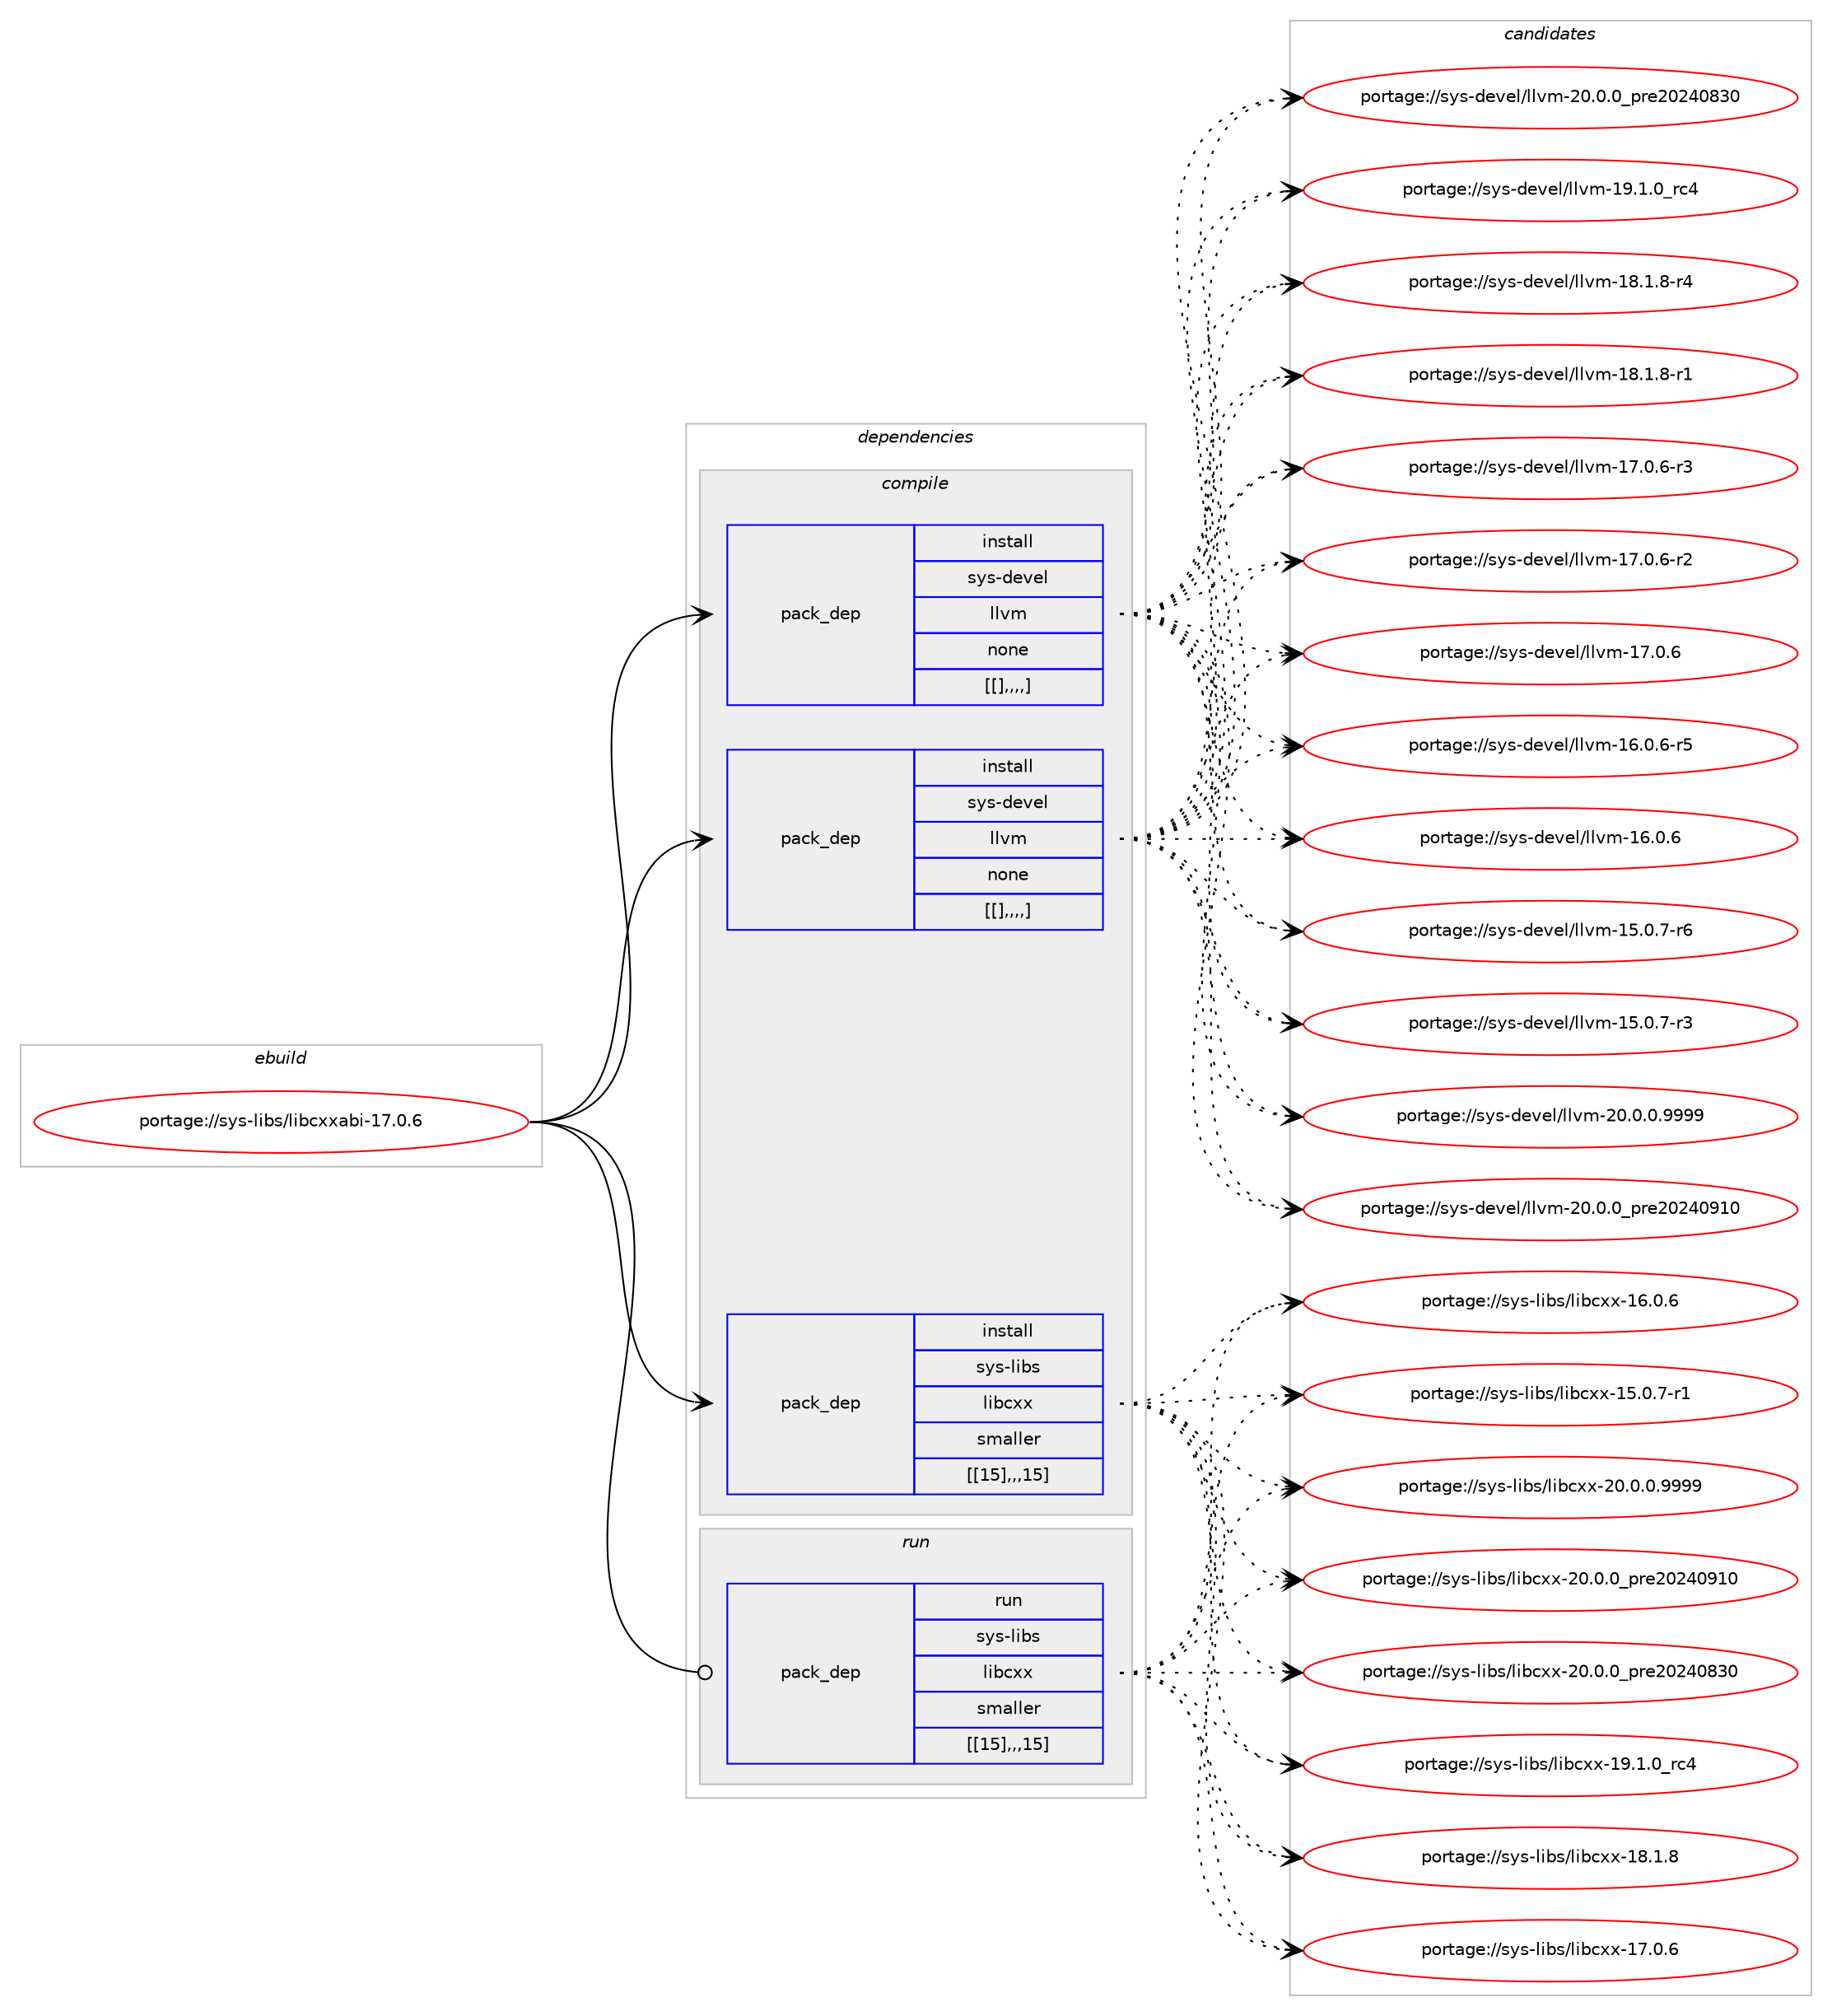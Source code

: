 digraph prolog {

# *************
# Graph options
# *************

newrank=true;
concentrate=true;
compound=true;
graph [rankdir=LR,fontname=Helvetica,fontsize=10,ranksep=1.5];#, ranksep=2.5, nodesep=0.2];
edge  [arrowhead=vee];
node  [fontname=Helvetica,fontsize=10];

# **********
# The ebuild
# **********

subgraph cluster_leftcol {
color=gray;
label=<<i>ebuild</i>>;
id [label="portage://sys-libs/libcxxabi-17.0.6", color=red, width=4, href="../sys-libs/libcxxabi-17.0.6.svg"];
}

# ****************
# The dependencies
# ****************

subgraph cluster_midcol {
color=gray;
label=<<i>dependencies</i>>;
subgraph cluster_compile {
fillcolor="#eeeeee";
style=filled;
label=<<i>compile</i>>;
subgraph pack333776 {
dependency459074 [label=<<TABLE BORDER="0" CELLBORDER="1" CELLSPACING="0" CELLPADDING="4" WIDTH="220"><TR><TD ROWSPAN="6" CELLPADDING="30">pack_dep</TD></TR><TR><TD WIDTH="110">install</TD></TR><TR><TD>sys-devel</TD></TR><TR><TD>llvm</TD></TR><TR><TD>none</TD></TR><TR><TD>[[],,,,]</TD></TR></TABLE>>, shape=none, color=blue];
}
id:e -> dependency459074:w [weight=20,style="solid",arrowhead="vee"];
subgraph pack333777 {
dependency459075 [label=<<TABLE BORDER="0" CELLBORDER="1" CELLSPACING="0" CELLPADDING="4" WIDTH="220"><TR><TD ROWSPAN="6" CELLPADDING="30">pack_dep</TD></TR><TR><TD WIDTH="110">install</TD></TR><TR><TD>sys-devel</TD></TR><TR><TD>llvm</TD></TR><TR><TD>none</TD></TR><TR><TD>[[],,,,]</TD></TR></TABLE>>, shape=none, color=blue];
}
id:e -> dependency459075:w [weight=20,style="solid",arrowhead="vee"];
subgraph pack333778 {
dependency459076 [label=<<TABLE BORDER="0" CELLBORDER="1" CELLSPACING="0" CELLPADDING="4" WIDTH="220"><TR><TD ROWSPAN="6" CELLPADDING="30">pack_dep</TD></TR><TR><TD WIDTH="110">install</TD></TR><TR><TD>sys-libs</TD></TR><TR><TD>libcxx</TD></TR><TR><TD>smaller</TD></TR><TR><TD>[[15],,,15]</TD></TR></TABLE>>, shape=none, color=blue];
}
id:e -> dependency459076:w [weight=20,style="solid",arrowhead="vee"];
}
subgraph cluster_compileandrun {
fillcolor="#eeeeee";
style=filled;
label=<<i>compile and run</i>>;
}
subgraph cluster_run {
fillcolor="#eeeeee";
style=filled;
label=<<i>run</i>>;
subgraph pack333779 {
dependency459077 [label=<<TABLE BORDER="0" CELLBORDER="1" CELLSPACING="0" CELLPADDING="4" WIDTH="220"><TR><TD ROWSPAN="6" CELLPADDING="30">pack_dep</TD></TR><TR><TD WIDTH="110">run</TD></TR><TR><TD>sys-libs</TD></TR><TR><TD>libcxx</TD></TR><TR><TD>smaller</TD></TR><TR><TD>[[15],,,15]</TD></TR></TABLE>>, shape=none, color=blue];
}
id:e -> dependency459077:w [weight=20,style="solid",arrowhead="odot"];
}
}

# **************
# The candidates
# **************

subgraph cluster_choices {
rank=same;
color=gray;
label=<<i>candidates</i>>;

subgraph choice333776 {
color=black;
nodesep=1;
choice1151211154510010111810110847108108118109455048464846484657575757 [label="portage://sys-devel/llvm-20.0.0.9999", color=red, width=4,href="../sys-devel/llvm-20.0.0.9999.svg"];
choice115121115451001011181011084710810811810945504846484648951121141015048505248574948 [label="portage://sys-devel/llvm-20.0.0_pre20240910", color=red, width=4,href="../sys-devel/llvm-20.0.0_pre20240910.svg"];
choice115121115451001011181011084710810811810945504846484648951121141015048505248565148 [label="portage://sys-devel/llvm-20.0.0_pre20240830", color=red, width=4,href="../sys-devel/llvm-20.0.0_pre20240830.svg"];
choice115121115451001011181011084710810811810945495746494648951149952 [label="portage://sys-devel/llvm-19.1.0_rc4", color=red, width=4,href="../sys-devel/llvm-19.1.0_rc4.svg"];
choice1151211154510010111810110847108108118109454956464946564511452 [label="portage://sys-devel/llvm-18.1.8-r4", color=red, width=4,href="../sys-devel/llvm-18.1.8-r4.svg"];
choice1151211154510010111810110847108108118109454956464946564511449 [label="portage://sys-devel/llvm-18.1.8-r1", color=red, width=4,href="../sys-devel/llvm-18.1.8-r1.svg"];
choice1151211154510010111810110847108108118109454955464846544511451 [label="portage://sys-devel/llvm-17.0.6-r3", color=red, width=4,href="../sys-devel/llvm-17.0.6-r3.svg"];
choice1151211154510010111810110847108108118109454955464846544511450 [label="portage://sys-devel/llvm-17.0.6-r2", color=red, width=4,href="../sys-devel/llvm-17.0.6-r2.svg"];
choice115121115451001011181011084710810811810945495546484654 [label="portage://sys-devel/llvm-17.0.6", color=red, width=4,href="../sys-devel/llvm-17.0.6.svg"];
choice1151211154510010111810110847108108118109454954464846544511453 [label="portage://sys-devel/llvm-16.0.6-r5", color=red, width=4,href="../sys-devel/llvm-16.0.6-r5.svg"];
choice115121115451001011181011084710810811810945495446484654 [label="portage://sys-devel/llvm-16.0.6", color=red, width=4,href="../sys-devel/llvm-16.0.6.svg"];
choice1151211154510010111810110847108108118109454953464846554511454 [label="portage://sys-devel/llvm-15.0.7-r6", color=red, width=4,href="../sys-devel/llvm-15.0.7-r6.svg"];
choice1151211154510010111810110847108108118109454953464846554511451 [label="portage://sys-devel/llvm-15.0.7-r3", color=red, width=4,href="../sys-devel/llvm-15.0.7-r3.svg"];
dependency459074:e -> choice1151211154510010111810110847108108118109455048464846484657575757:w [style=dotted,weight="100"];
dependency459074:e -> choice115121115451001011181011084710810811810945504846484648951121141015048505248574948:w [style=dotted,weight="100"];
dependency459074:e -> choice115121115451001011181011084710810811810945504846484648951121141015048505248565148:w [style=dotted,weight="100"];
dependency459074:e -> choice115121115451001011181011084710810811810945495746494648951149952:w [style=dotted,weight="100"];
dependency459074:e -> choice1151211154510010111810110847108108118109454956464946564511452:w [style=dotted,weight="100"];
dependency459074:e -> choice1151211154510010111810110847108108118109454956464946564511449:w [style=dotted,weight="100"];
dependency459074:e -> choice1151211154510010111810110847108108118109454955464846544511451:w [style=dotted,weight="100"];
dependency459074:e -> choice1151211154510010111810110847108108118109454955464846544511450:w [style=dotted,weight="100"];
dependency459074:e -> choice115121115451001011181011084710810811810945495546484654:w [style=dotted,weight="100"];
dependency459074:e -> choice1151211154510010111810110847108108118109454954464846544511453:w [style=dotted,weight="100"];
dependency459074:e -> choice115121115451001011181011084710810811810945495446484654:w [style=dotted,weight="100"];
dependency459074:e -> choice1151211154510010111810110847108108118109454953464846554511454:w [style=dotted,weight="100"];
dependency459074:e -> choice1151211154510010111810110847108108118109454953464846554511451:w [style=dotted,weight="100"];
}
subgraph choice333777 {
color=black;
nodesep=1;
choice1151211154510010111810110847108108118109455048464846484657575757 [label="portage://sys-devel/llvm-20.0.0.9999", color=red, width=4,href="../sys-devel/llvm-20.0.0.9999.svg"];
choice115121115451001011181011084710810811810945504846484648951121141015048505248574948 [label="portage://sys-devel/llvm-20.0.0_pre20240910", color=red, width=4,href="../sys-devel/llvm-20.0.0_pre20240910.svg"];
choice115121115451001011181011084710810811810945504846484648951121141015048505248565148 [label="portage://sys-devel/llvm-20.0.0_pre20240830", color=red, width=4,href="../sys-devel/llvm-20.0.0_pre20240830.svg"];
choice115121115451001011181011084710810811810945495746494648951149952 [label="portage://sys-devel/llvm-19.1.0_rc4", color=red, width=4,href="../sys-devel/llvm-19.1.0_rc4.svg"];
choice1151211154510010111810110847108108118109454956464946564511452 [label="portage://sys-devel/llvm-18.1.8-r4", color=red, width=4,href="../sys-devel/llvm-18.1.8-r4.svg"];
choice1151211154510010111810110847108108118109454956464946564511449 [label="portage://sys-devel/llvm-18.1.8-r1", color=red, width=4,href="../sys-devel/llvm-18.1.8-r1.svg"];
choice1151211154510010111810110847108108118109454955464846544511451 [label="portage://sys-devel/llvm-17.0.6-r3", color=red, width=4,href="../sys-devel/llvm-17.0.6-r3.svg"];
choice1151211154510010111810110847108108118109454955464846544511450 [label="portage://sys-devel/llvm-17.0.6-r2", color=red, width=4,href="../sys-devel/llvm-17.0.6-r2.svg"];
choice115121115451001011181011084710810811810945495546484654 [label="portage://sys-devel/llvm-17.0.6", color=red, width=4,href="../sys-devel/llvm-17.0.6.svg"];
choice1151211154510010111810110847108108118109454954464846544511453 [label="portage://sys-devel/llvm-16.0.6-r5", color=red, width=4,href="../sys-devel/llvm-16.0.6-r5.svg"];
choice115121115451001011181011084710810811810945495446484654 [label="portage://sys-devel/llvm-16.0.6", color=red, width=4,href="../sys-devel/llvm-16.0.6.svg"];
choice1151211154510010111810110847108108118109454953464846554511454 [label="portage://sys-devel/llvm-15.0.7-r6", color=red, width=4,href="../sys-devel/llvm-15.0.7-r6.svg"];
choice1151211154510010111810110847108108118109454953464846554511451 [label="portage://sys-devel/llvm-15.0.7-r3", color=red, width=4,href="../sys-devel/llvm-15.0.7-r3.svg"];
dependency459075:e -> choice1151211154510010111810110847108108118109455048464846484657575757:w [style=dotted,weight="100"];
dependency459075:e -> choice115121115451001011181011084710810811810945504846484648951121141015048505248574948:w [style=dotted,weight="100"];
dependency459075:e -> choice115121115451001011181011084710810811810945504846484648951121141015048505248565148:w [style=dotted,weight="100"];
dependency459075:e -> choice115121115451001011181011084710810811810945495746494648951149952:w [style=dotted,weight="100"];
dependency459075:e -> choice1151211154510010111810110847108108118109454956464946564511452:w [style=dotted,weight="100"];
dependency459075:e -> choice1151211154510010111810110847108108118109454956464946564511449:w [style=dotted,weight="100"];
dependency459075:e -> choice1151211154510010111810110847108108118109454955464846544511451:w [style=dotted,weight="100"];
dependency459075:e -> choice1151211154510010111810110847108108118109454955464846544511450:w [style=dotted,weight="100"];
dependency459075:e -> choice115121115451001011181011084710810811810945495546484654:w [style=dotted,weight="100"];
dependency459075:e -> choice1151211154510010111810110847108108118109454954464846544511453:w [style=dotted,weight="100"];
dependency459075:e -> choice115121115451001011181011084710810811810945495446484654:w [style=dotted,weight="100"];
dependency459075:e -> choice1151211154510010111810110847108108118109454953464846554511454:w [style=dotted,weight="100"];
dependency459075:e -> choice1151211154510010111810110847108108118109454953464846554511451:w [style=dotted,weight="100"];
}
subgraph choice333778 {
color=black;
nodesep=1;
choice1151211154510810598115471081059899120120455048464846484657575757 [label="portage://sys-libs/libcxx-20.0.0.9999", color=red, width=4,href="../sys-libs/libcxx-20.0.0.9999.svg"];
choice115121115451081059811547108105989912012045504846484648951121141015048505248574948 [label="portage://sys-libs/libcxx-20.0.0_pre20240910", color=red, width=4,href="../sys-libs/libcxx-20.0.0_pre20240910.svg"];
choice115121115451081059811547108105989912012045504846484648951121141015048505248565148 [label="portage://sys-libs/libcxx-20.0.0_pre20240830", color=red, width=4,href="../sys-libs/libcxx-20.0.0_pre20240830.svg"];
choice115121115451081059811547108105989912012045495746494648951149952 [label="portage://sys-libs/libcxx-19.1.0_rc4", color=red, width=4,href="../sys-libs/libcxx-19.1.0_rc4.svg"];
choice115121115451081059811547108105989912012045495646494656 [label="portage://sys-libs/libcxx-18.1.8", color=red, width=4,href="../sys-libs/libcxx-18.1.8.svg"];
choice115121115451081059811547108105989912012045495546484654 [label="portage://sys-libs/libcxx-17.0.6", color=red, width=4,href="../sys-libs/libcxx-17.0.6.svg"];
choice115121115451081059811547108105989912012045495446484654 [label="portage://sys-libs/libcxx-16.0.6", color=red, width=4,href="../sys-libs/libcxx-16.0.6.svg"];
choice1151211154510810598115471081059899120120454953464846554511449 [label="portage://sys-libs/libcxx-15.0.7-r1", color=red, width=4,href="../sys-libs/libcxx-15.0.7-r1.svg"];
dependency459076:e -> choice1151211154510810598115471081059899120120455048464846484657575757:w [style=dotted,weight="100"];
dependency459076:e -> choice115121115451081059811547108105989912012045504846484648951121141015048505248574948:w [style=dotted,weight="100"];
dependency459076:e -> choice115121115451081059811547108105989912012045504846484648951121141015048505248565148:w [style=dotted,weight="100"];
dependency459076:e -> choice115121115451081059811547108105989912012045495746494648951149952:w [style=dotted,weight="100"];
dependency459076:e -> choice115121115451081059811547108105989912012045495646494656:w [style=dotted,weight="100"];
dependency459076:e -> choice115121115451081059811547108105989912012045495546484654:w [style=dotted,weight="100"];
dependency459076:e -> choice115121115451081059811547108105989912012045495446484654:w [style=dotted,weight="100"];
dependency459076:e -> choice1151211154510810598115471081059899120120454953464846554511449:w [style=dotted,weight="100"];
}
subgraph choice333779 {
color=black;
nodesep=1;
choice1151211154510810598115471081059899120120455048464846484657575757 [label="portage://sys-libs/libcxx-20.0.0.9999", color=red, width=4,href="../sys-libs/libcxx-20.0.0.9999.svg"];
choice115121115451081059811547108105989912012045504846484648951121141015048505248574948 [label="portage://sys-libs/libcxx-20.0.0_pre20240910", color=red, width=4,href="../sys-libs/libcxx-20.0.0_pre20240910.svg"];
choice115121115451081059811547108105989912012045504846484648951121141015048505248565148 [label="portage://sys-libs/libcxx-20.0.0_pre20240830", color=red, width=4,href="../sys-libs/libcxx-20.0.0_pre20240830.svg"];
choice115121115451081059811547108105989912012045495746494648951149952 [label="portage://sys-libs/libcxx-19.1.0_rc4", color=red, width=4,href="../sys-libs/libcxx-19.1.0_rc4.svg"];
choice115121115451081059811547108105989912012045495646494656 [label="portage://sys-libs/libcxx-18.1.8", color=red, width=4,href="../sys-libs/libcxx-18.1.8.svg"];
choice115121115451081059811547108105989912012045495546484654 [label="portage://sys-libs/libcxx-17.0.6", color=red, width=4,href="../sys-libs/libcxx-17.0.6.svg"];
choice115121115451081059811547108105989912012045495446484654 [label="portage://sys-libs/libcxx-16.0.6", color=red, width=4,href="../sys-libs/libcxx-16.0.6.svg"];
choice1151211154510810598115471081059899120120454953464846554511449 [label="portage://sys-libs/libcxx-15.0.7-r1", color=red, width=4,href="../sys-libs/libcxx-15.0.7-r1.svg"];
dependency459077:e -> choice1151211154510810598115471081059899120120455048464846484657575757:w [style=dotted,weight="100"];
dependency459077:e -> choice115121115451081059811547108105989912012045504846484648951121141015048505248574948:w [style=dotted,weight="100"];
dependency459077:e -> choice115121115451081059811547108105989912012045504846484648951121141015048505248565148:w [style=dotted,weight="100"];
dependency459077:e -> choice115121115451081059811547108105989912012045495746494648951149952:w [style=dotted,weight="100"];
dependency459077:e -> choice115121115451081059811547108105989912012045495646494656:w [style=dotted,weight="100"];
dependency459077:e -> choice115121115451081059811547108105989912012045495546484654:w [style=dotted,weight="100"];
dependency459077:e -> choice115121115451081059811547108105989912012045495446484654:w [style=dotted,weight="100"];
dependency459077:e -> choice1151211154510810598115471081059899120120454953464846554511449:w [style=dotted,weight="100"];
}
}

}

